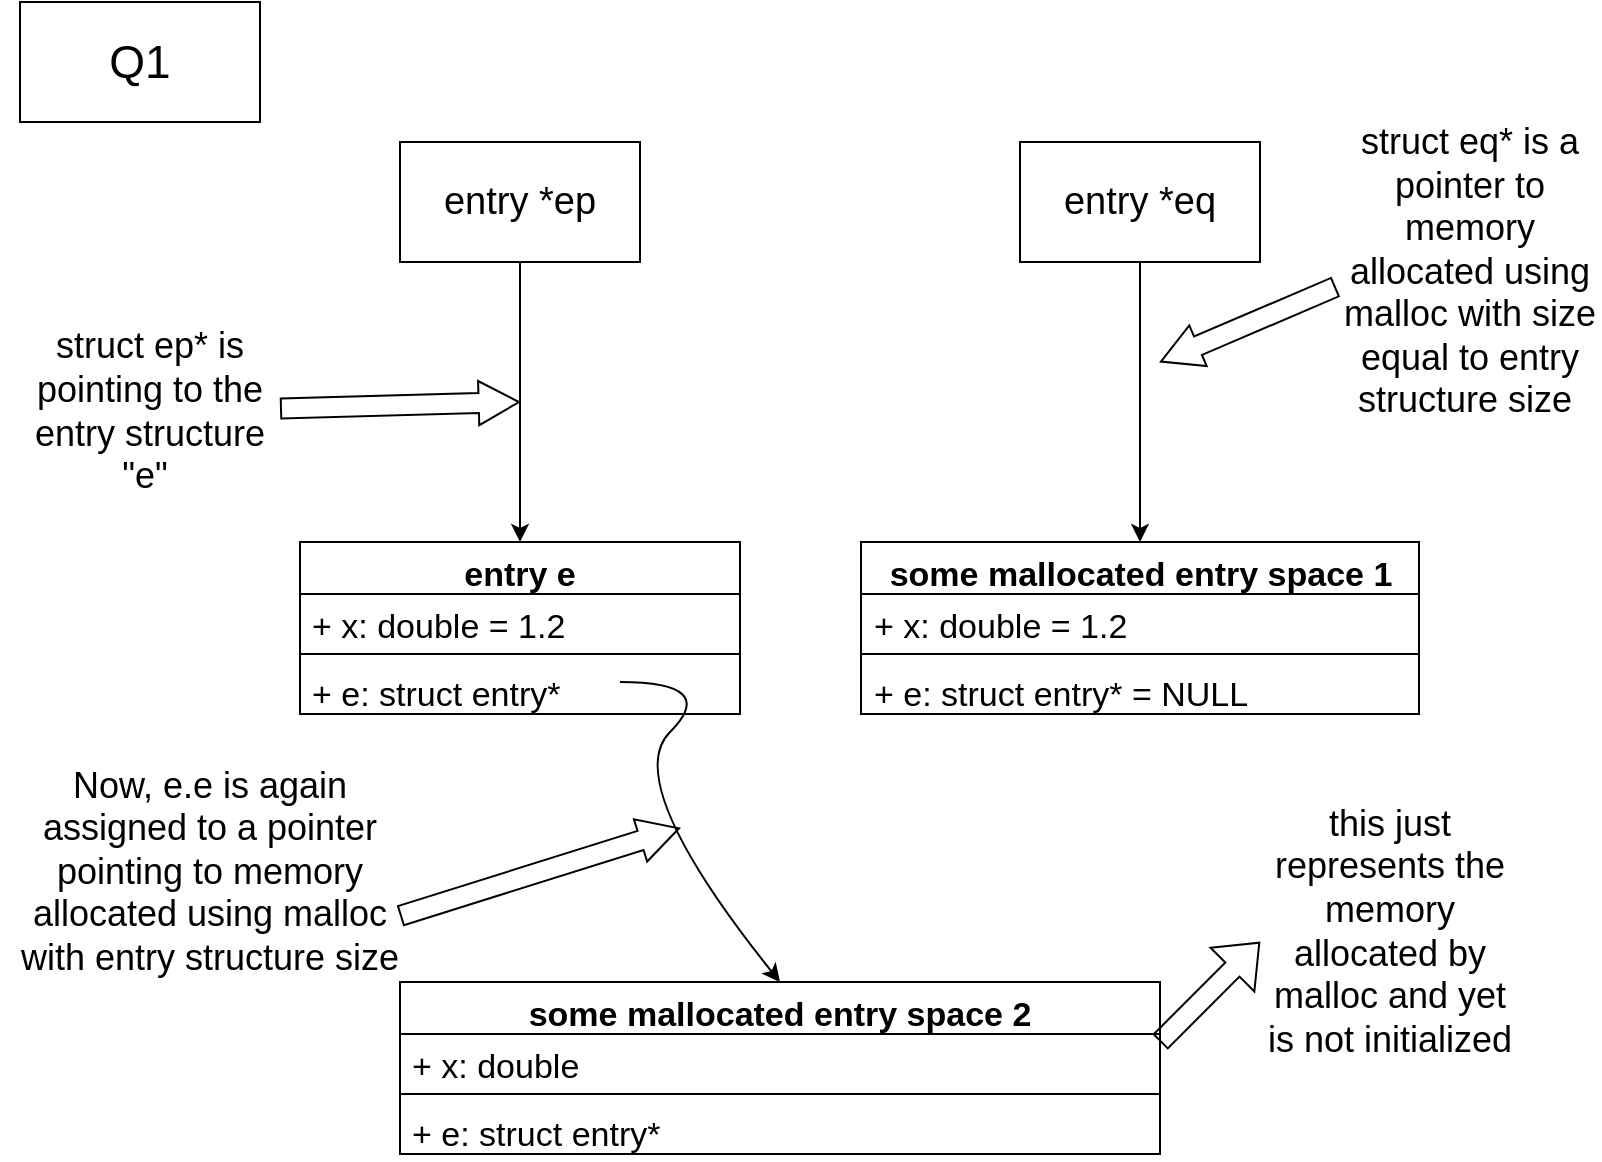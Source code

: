 <mxfile>
    <diagram name="Page-1" id="WifKOvNkv_p-W62TRSkK">
        <mxGraphModel dx="1131" dy="799" grid="1" gridSize="10" guides="1" tooltips="1" connect="1" arrows="1" fold="1" page="1" pageScale="1" pageWidth="850" pageHeight="1100" background="none" math="0" shadow="0">
            <root>
                <mxCell id="0"/>
                <mxCell id="1" parent="0"/>
                <mxCell id="bwssOUpmW-KYY_mmyqrW-41" value="some mallocated entry space 2&lt;br&gt;" style="swimlane;fontStyle=1;align=center;verticalAlign=top;childLayout=stackLayout;horizontal=1;startSize=26;horizontalStack=0;resizeParent=1;resizeParentMax=0;resizeLast=0;collapsible=1;marginBottom=0;whiteSpace=wrap;html=1;fontSize=17;" parent="1" vertex="1">
                    <mxGeometry x="230" y="540" width="380" height="86" as="geometry"/>
                </mxCell>
                <mxCell id="bwssOUpmW-KYY_mmyqrW-42" value="+ x: double&amp;nbsp;" style="text;strokeColor=none;fillColor=none;align=left;verticalAlign=top;spacingLeft=4;spacingRight=4;overflow=hidden;rotatable=0;points=[[0,0.5],[1,0.5]];portConstraint=eastwest;whiteSpace=wrap;html=1;fontSize=17;" parent="bwssOUpmW-KYY_mmyqrW-41" vertex="1">
                    <mxGeometry y="26" width="380" height="26" as="geometry"/>
                </mxCell>
                <mxCell id="bwssOUpmW-KYY_mmyqrW-43" value="" style="line;strokeWidth=1;fillColor=none;align=left;verticalAlign=middle;spacingTop=-1;spacingLeft=3;spacingRight=3;rotatable=0;labelPosition=right;points=[];portConstraint=eastwest;strokeColor=inherit;fontSize=17;" parent="bwssOUpmW-KYY_mmyqrW-41" vertex="1">
                    <mxGeometry y="52" width="380" height="8" as="geometry"/>
                </mxCell>
                <mxCell id="bwssOUpmW-KYY_mmyqrW-44" value="+ e: struct entry*&amp;nbsp;" style="text;strokeColor=none;fillColor=none;align=left;verticalAlign=top;spacingLeft=4;spacingRight=4;overflow=hidden;rotatable=0;points=[[0,0.5],[1,0.5]];portConstraint=eastwest;whiteSpace=wrap;html=1;fontSize=17;" parent="bwssOUpmW-KYY_mmyqrW-41" vertex="1">
                    <mxGeometry y="60" width="380" height="26" as="geometry"/>
                </mxCell>
                <mxCell id="bwssOUpmW-KYY_mmyqrW-46" value="struct ep* is pointing to the entry structure &quot;e&quot;&amp;nbsp;" style="text;html=1;strokeColor=none;fillColor=none;align=center;verticalAlign=middle;whiteSpace=wrap;rounded=0;fontSize=18;" parent="1" vertex="1">
                    <mxGeometry x="40" y="200" width="130" height="110" as="geometry"/>
                </mxCell>
                <mxCell id="bwssOUpmW-KYY_mmyqrW-47" value="" style="shape=flexArrow;endArrow=classic;html=1;rounded=0;endWidth=11.111;endSize=6.389;movable=1;resizable=1;rotatable=1;deletable=1;editable=1;locked=0;connectable=1;" parent="1" source="bwssOUpmW-KYY_mmyqrW-46" edge="1">
                    <mxGeometry width="50" height="50" relative="1" as="geometry">
                        <mxPoint x="160" y="260" as="sourcePoint"/>
                        <mxPoint x="290" y="250" as="targetPoint"/>
                    </mxGeometry>
                </mxCell>
                <mxCell id="bwssOUpmW-KYY_mmyqrW-49" value="struct eq* is a pointer to memory allocated using malloc with size equal to entry structure size&amp;nbsp;" style="text;html=1;strokeColor=none;fillColor=none;align=center;verticalAlign=middle;whiteSpace=wrap;rounded=0;fontSize=18;" parent="1" vertex="1">
                    <mxGeometry x="700" y="130" width="130" height="110" as="geometry"/>
                </mxCell>
                <mxCell id="bwssOUpmW-KYY_mmyqrW-50" value="" style="shape=flexArrow;endArrow=classic;html=1;rounded=0;endWidth=11.111;endSize=6.389;movable=1;resizable=1;rotatable=1;deletable=1;editable=1;locked=0;connectable=1;exitX=-0.016;exitY=0.567;exitDx=0;exitDy=0;exitPerimeter=0;" parent="1" source="bwssOUpmW-KYY_mmyqrW-49" edge="1">
                    <mxGeometry width="50" height="50" relative="1" as="geometry">
                        <mxPoint x="730" y="233" as="sourcePoint"/>
                        <mxPoint x="610" y="230" as="targetPoint"/>
                    </mxGeometry>
                </mxCell>
                <mxCell id="bwssOUpmW-KYY_mmyqrW-51" value="Now, e.e is again assigned to a pointer pointing to memory allocated using malloc with entry structure size" style="text;html=1;strokeColor=none;fillColor=none;align=center;verticalAlign=middle;whiteSpace=wrap;rounded=0;fontSize=18;" parent="1" vertex="1">
                    <mxGeometry x="30" y="430" width="210" height="110" as="geometry"/>
                </mxCell>
                <mxCell id="bwssOUpmW-KYY_mmyqrW-53" value="" style="shape=flexArrow;endArrow=classic;html=1;rounded=0;endWidth=11.111;endSize=6.389;movable=1;resizable=1;rotatable=1;deletable=1;editable=1;locked=0;connectable=1;exitX=-0.016;exitY=0.567;exitDx=0;exitDy=0;exitPerimeter=0;" parent="1" edge="1">
                    <mxGeometry width="50" height="50" relative="1" as="geometry">
                        <mxPoint x="230" y="507" as="sourcePoint"/>
                        <mxPoint x="370" y="463" as="targetPoint"/>
                    </mxGeometry>
                </mxCell>
                <mxCell id="bwssOUpmW-KYY_mmyqrW-55" value="" style="shape=flexArrow;endArrow=classic;html=1;rounded=0;" parent="1" edge="1">
                    <mxGeometry width="50" height="50" relative="1" as="geometry">
                        <mxPoint x="610" y="570" as="sourcePoint"/>
                        <mxPoint x="660" y="520" as="targetPoint"/>
                    </mxGeometry>
                </mxCell>
                <mxCell id="bwssOUpmW-KYY_mmyqrW-56" value="this just represents the memory allocated by malloc and yet is not initialized" style="text;html=1;strokeColor=none;fillColor=none;align=center;verticalAlign=middle;whiteSpace=wrap;rounded=0;fontSize=18;" parent="1" vertex="1">
                    <mxGeometry x="660" y="480" width="130" height="70" as="geometry"/>
                </mxCell>
                <mxCell id="eVp0PXZmmKTwSoSYNRbD-4" value="" style="group" parent="1" connectable="0" vertex="1">
                    <mxGeometry x="180" y="120" width="220" height="286" as="geometry"/>
                </mxCell>
                <mxCell id="bwssOUpmW-KYY_mmyqrW-19" value="entry e&lt;br&gt;" style="swimlane;fontStyle=1;align=center;verticalAlign=top;childLayout=stackLayout;horizontal=1;startSize=26;horizontalStack=0;resizeParent=1;resizeParentMax=0;resizeLast=0;collapsible=1;marginBottom=0;whiteSpace=wrap;html=1;fontSize=17;" parent="eVp0PXZmmKTwSoSYNRbD-4" vertex="1">
                    <mxGeometry y="200" width="220" height="86" as="geometry"/>
                </mxCell>
                <mxCell id="bwssOUpmW-KYY_mmyqrW-20" value="+ x: double = 1.2" style="text;strokeColor=none;fillColor=none;align=left;verticalAlign=top;spacingLeft=4;spacingRight=4;overflow=hidden;rotatable=0;points=[[0,0.5],[1,0.5]];portConstraint=eastwest;whiteSpace=wrap;html=1;fontSize=17;" parent="bwssOUpmW-KYY_mmyqrW-19" vertex="1">
                    <mxGeometry y="26" width="220" height="26" as="geometry"/>
                </mxCell>
                <mxCell id="bwssOUpmW-KYY_mmyqrW-21" value="" style="line;strokeWidth=1;fillColor=none;align=left;verticalAlign=middle;spacingTop=-1;spacingLeft=3;spacingRight=3;rotatable=0;labelPosition=right;points=[];portConstraint=eastwest;strokeColor=inherit;fontSize=17;" parent="bwssOUpmW-KYY_mmyqrW-19" vertex="1">
                    <mxGeometry y="52" width="220" height="8" as="geometry"/>
                </mxCell>
                <mxCell id="bwssOUpmW-KYY_mmyqrW-22" value="+ e: struct entry*&amp;nbsp;&lt;br&gt;" style="text;strokeColor=none;fillColor=none;align=left;verticalAlign=top;spacingLeft=4;spacingRight=4;overflow=hidden;rotatable=0;points=[[0,0.5],[1,0.5]];portConstraint=eastwest;whiteSpace=wrap;html=1;fontSize=17;" parent="bwssOUpmW-KYY_mmyqrW-19" vertex="1">
                    <mxGeometry y="60" width="220" height="26" as="geometry"/>
                </mxCell>
                <mxCell id="bwssOUpmW-KYY_mmyqrW-31" value="" style="curved=1;endArrow=classic;html=1;rounded=0;entryX=0.5;entryY=0;entryDx=0;entryDy=0;" parent="bwssOUpmW-KYY_mmyqrW-19" target="bwssOUpmW-KYY_mmyqrW-41" edge="1">
                    <mxGeometry width="50" height="50" relative="1" as="geometry">
                        <mxPoint x="160" y="70" as="sourcePoint"/>
                        <mxPoint x="210" y="120" as="targetPoint"/>
                        <Array as="points">
                            <mxPoint x="210" y="70"/>
                            <mxPoint x="160" y="120"/>
                        </Array>
                    </mxGeometry>
                </mxCell>
                <mxCell id="bwssOUpmW-KYY_mmyqrW-23" value="entry *ep" style="rounded=0;whiteSpace=wrap;html=1;fontSize=19;" parent="eVp0PXZmmKTwSoSYNRbD-4" vertex="1">
                    <mxGeometry x="50" width="120" height="60" as="geometry"/>
                </mxCell>
                <mxCell id="bwssOUpmW-KYY_mmyqrW-27" value="" style="endArrow=classic;html=1;rounded=0;exitX=0.5;exitY=1;exitDx=0;exitDy=0;entryX=0.5;entryY=0;entryDx=0;entryDy=0;" parent="eVp0PXZmmKTwSoSYNRbD-4" source="bwssOUpmW-KYY_mmyqrW-23" target="bwssOUpmW-KYY_mmyqrW-19" edge="1">
                    <mxGeometry width="50" height="50" relative="1" as="geometry">
                        <mxPoint x="220" y="210" as="sourcePoint"/>
                        <mxPoint x="270" y="160" as="targetPoint"/>
                    </mxGeometry>
                </mxCell>
                <mxCell id="eVp0PXZmmKTwSoSYNRbD-5" value="" style="group" parent="1" connectable="0" vertex="1">
                    <mxGeometry x="460.5" y="120" width="279" height="286" as="geometry"/>
                </mxCell>
                <mxCell id="bwssOUpmW-KYY_mmyqrW-24" value="entry *eq" style="rounded=0;whiteSpace=wrap;html=1;fontSize=19;" parent="eVp0PXZmmKTwSoSYNRbD-5" vertex="1">
                    <mxGeometry x="79.5" width="120" height="60" as="geometry"/>
                </mxCell>
                <mxCell id="bwssOUpmW-KYY_mmyqrW-34" value="some mallocated entry space 1" style="swimlane;fontStyle=1;align=center;verticalAlign=top;childLayout=stackLayout;horizontal=1;startSize=26;horizontalStack=0;resizeParent=1;resizeParentMax=0;resizeLast=0;collapsible=1;marginBottom=0;whiteSpace=wrap;html=1;fontSize=17;" parent="eVp0PXZmmKTwSoSYNRbD-5" vertex="1">
                    <mxGeometry y="200" width="279" height="86" as="geometry">
                        <mxRectangle x="500" y="320" width="180" height="30" as="alternateBounds"/>
                    </mxGeometry>
                </mxCell>
                <mxCell id="bwssOUpmW-KYY_mmyqrW-35" value="+ x: double = 1.2" style="text;strokeColor=none;fillColor=none;align=left;verticalAlign=top;spacingLeft=4;spacingRight=4;overflow=hidden;rotatable=0;points=[[0,0.5],[1,0.5]];portConstraint=eastwest;whiteSpace=wrap;html=1;fontSize=17;" parent="bwssOUpmW-KYY_mmyqrW-34" vertex="1">
                    <mxGeometry y="26" width="279" height="26" as="geometry"/>
                </mxCell>
                <mxCell id="bwssOUpmW-KYY_mmyqrW-36" value="" style="line;strokeWidth=1;fillColor=none;align=left;verticalAlign=middle;spacingTop=-1;spacingLeft=3;spacingRight=3;rotatable=0;labelPosition=right;points=[];portConstraint=eastwest;strokeColor=inherit;fontSize=17;" parent="bwssOUpmW-KYY_mmyqrW-34" vertex="1">
                    <mxGeometry y="52" width="279" height="8" as="geometry"/>
                </mxCell>
                <mxCell id="bwssOUpmW-KYY_mmyqrW-37" value="+ e: struct entry* = NULL&lt;br&gt;" style="text;strokeColor=none;fillColor=none;align=left;verticalAlign=top;spacingLeft=4;spacingRight=4;overflow=hidden;rotatable=0;points=[[0,0.5],[1,0.5]];portConstraint=eastwest;whiteSpace=wrap;html=1;fontSize=17;" parent="bwssOUpmW-KYY_mmyqrW-34" vertex="1">
                    <mxGeometry y="60" width="279" height="26" as="geometry"/>
                </mxCell>
                <mxCell id="bwssOUpmW-KYY_mmyqrW-40" value="" style="endArrow=classic;html=1;rounded=0;exitX=0.5;exitY=1;exitDx=0;exitDy=0;entryX=0.5;entryY=0;entryDx=0;entryDy=0;" parent="eVp0PXZmmKTwSoSYNRbD-5" source="bwssOUpmW-KYY_mmyqrW-24" target="bwssOUpmW-KYY_mmyqrW-34" edge="1">
                    <mxGeometry width="50" height="50" relative="1" as="geometry">
                        <mxPoint x="79.5" y="60" as="sourcePoint"/>
                        <mxPoint x="79.5" y="200" as="targetPoint"/>
                    </mxGeometry>
                </mxCell>
                <mxCell id="2" value="&lt;font style=&quot;font-size: 23px;&quot;&gt;Q1&lt;/font&gt;" style="rounded=0;whiteSpace=wrap;html=1;" vertex="1" parent="1">
                    <mxGeometry x="40" y="50" width="120" height="60" as="geometry"/>
                </mxCell>
            </root>
        </mxGraphModel>
    </diagram>
</mxfile>